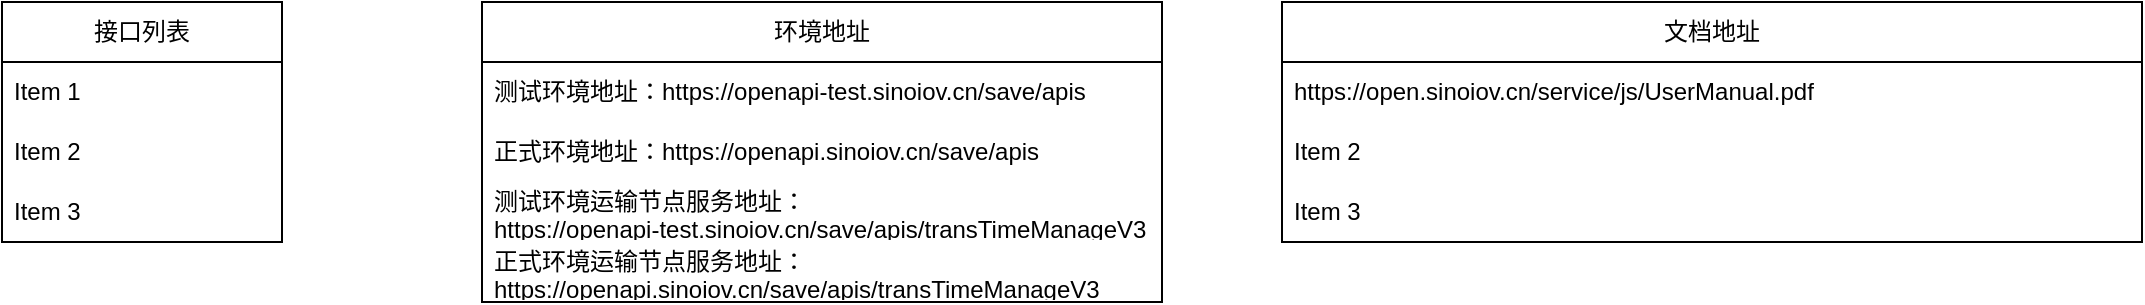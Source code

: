 <mxfile version="27.1.3">
  <diagram name="第 1 页" id="vAMwXghZaJOQZp9C8dsw">
    <mxGraphModel dx="1665" dy="777" grid="1" gridSize="10" guides="1" tooltips="1" connect="1" arrows="1" fold="1" page="1" pageScale="1" pageWidth="850" pageHeight="1100" math="0" shadow="0">
      <root>
        <mxCell id="0" />
        <mxCell id="1" parent="0" />
        <mxCell id="BY6oYzmLA4oF4CkjZ4AE-1" value="接口列表" style="swimlane;fontStyle=0;childLayout=stackLayout;horizontal=1;startSize=30;horizontalStack=0;resizeParent=1;resizeParentMax=0;resizeLast=0;collapsible=1;marginBottom=0;whiteSpace=wrap;html=1;" vertex="1" parent="1">
          <mxGeometry x="40" y="40" width="140" height="120" as="geometry" />
        </mxCell>
        <mxCell id="BY6oYzmLA4oF4CkjZ4AE-2" value="Item 1" style="text;strokeColor=none;fillColor=none;align=left;verticalAlign=middle;spacingLeft=4;spacingRight=4;overflow=hidden;points=[[0,0.5],[1,0.5]];portConstraint=eastwest;rotatable=0;whiteSpace=wrap;html=1;" vertex="1" parent="BY6oYzmLA4oF4CkjZ4AE-1">
          <mxGeometry y="30" width="140" height="30" as="geometry" />
        </mxCell>
        <mxCell id="BY6oYzmLA4oF4CkjZ4AE-3" value="Item 2" style="text;strokeColor=none;fillColor=none;align=left;verticalAlign=middle;spacingLeft=4;spacingRight=4;overflow=hidden;points=[[0,0.5],[1,0.5]];portConstraint=eastwest;rotatable=0;whiteSpace=wrap;html=1;" vertex="1" parent="BY6oYzmLA4oF4CkjZ4AE-1">
          <mxGeometry y="60" width="140" height="30" as="geometry" />
        </mxCell>
        <mxCell id="BY6oYzmLA4oF4CkjZ4AE-4" value="Item 3" style="text;strokeColor=none;fillColor=none;align=left;verticalAlign=middle;spacingLeft=4;spacingRight=4;overflow=hidden;points=[[0,0.5],[1,0.5]];portConstraint=eastwest;rotatable=0;whiteSpace=wrap;html=1;" vertex="1" parent="BY6oYzmLA4oF4CkjZ4AE-1">
          <mxGeometry y="90" width="140" height="30" as="geometry" />
        </mxCell>
        <mxCell id="BY6oYzmLA4oF4CkjZ4AE-5" value="环境地址" style="swimlane;fontStyle=0;childLayout=stackLayout;horizontal=1;startSize=30;horizontalStack=0;resizeParent=1;resizeParentMax=0;resizeLast=0;collapsible=1;marginBottom=0;whiteSpace=wrap;html=1;" vertex="1" parent="1">
          <mxGeometry x="280" y="40" width="340" height="150" as="geometry" />
        </mxCell>
        <mxCell id="BY6oYzmLA4oF4CkjZ4AE-6" value="测试环境地址：https://openapi-test.sinoiov.cn/save/apis" style="text;strokeColor=none;fillColor=none;align=left;verticalAlign=middle;spacingLeft=4;spacingRight=4;overflow=hidden;points=[[0,0.5],[1,0.5]];portConstraint=eastwest;rotatable=0;whiteSpace=wrap;html=1;" vertex="1" parent="BY6oYzmLA4oF4CkjZ4AE-5">
          <mxGeometry y="30" width="340" height="30" as="geometry" />
        </mxCell>
        <mxCell id="BY6oYzmLA4oF4CkjZ4AE-7" value="&lt;div&gt;正式环境地址：https://openapi.sinoiov.cn/save/apis&lt;/div&gt;" style="text;strokeColor=none;fillColor=none;align=left;verticalAlign=middle;spacingLeft=4;spacingRight=4;overflow=hidden;points=[[0,0.5],[1,0.5]];portConstraint=eastwest;rotatable=0;whiteSpace=wrap;html=1;" vertex="1" parent="BY6oYzmLA4oF4CkjZ4AE-5">
          <mxGeometry y="60" width="340" height="30" as="geometry" />
        </mxCell>
        <mxCell id="BY6oYzmLA4oF4CkjZ4AE-8" value="&lt;div&gt;测试环境运输节点服务地址：&lt;/div&gt;&lt;div&gt;https://openapi-test.sinoiov.cn/save/apis/transTimeManageV3&lt;/div&gt;" style="text;strokeColor=none;fillColor=none;align=left;verticalAlign=middle;spacingLeft=4;spacingRight=4;overflow=hidden;points=[[0,0.5],[1,0.5]];portConstraint=eastwest;rotatable=0;whiteSpace=wrap;html=1;" vertex="1" parent="BY6oYzmLA4oF4CkjZ4AE-5">
          <mxGeometry y="90" width="340" height="30" as="geometry" />
        </mxCell>
        <mxCell id="BY6oYzmLA4oF4CkjZ4AE-9" value="&lt;div&gt;正式环境运输节点服务地址：&lt;/div&gt;&lt;div&gt;https://openapi.sinoiov.cn/save/apis/transTimeManageV3&lt;/div&gt;" style="text;strokeColor=none;fillColor=none;align=left;verticalAlign=middle;spacingLeft=4;spacingRight=4;overflow=hidden;points=[[0,0.5],[1,0.5]];portConstraint=eastwest;rotatable=0;whiteSpace=wrap;html=1;" vertex="1" parent="BY6oYzmLA4oF4CkjZ4AE-5">
          <mxGeometry y="120" width="340" height="30" as="geometry" />
        </mxCell>
        <mxCell id="BY6oYzmLA4oF4CkjZ4AE-10" value="文档地址" style="swimlane;fontStyle=0;childLayout=stackLayout;horizontal=1;startSize=30;horizontalStack=0;resizeParent=1;resizeParentMax=0;resizeLast=0;collapsible=1;marginBottom=0;whiteSpace=wrap;html=1;" vertex="1" parent="1">
          <mxGeometry x="680" y="40" width="430" height="120" as="geometry" />
        </mxCell>
        <mxCell id="BY6oYzmLA4oF4CkjZ4AE-11" value="https://open.sinoiov.cn/service/js/UserManual.pdf" style="text;strokeColor=none;fillColor=none;align=left;verticalAlign=middle;spacingLeft=4;spacingRight=4;overflow=hidden;points=[[0,0.5],[1,0.5]];portConstraint=eastwest;rotatable=0;whiteSpace=wrap;html=1;" vertex="1" parent="BY6oYzmLA4oF4CkjZ4AE-10">
          <mxGeometry y="30" width="430" height="30" as="geometry" />
        </mxCell>
        <mxCell id="BY6oYzmLA4oF4CkjZ4AE-12" value="Item 2" style="text;strokeColor=none;fillColor=none;align=left;verticalAlign=middle;spacingLeft=4;spacingRight=4;overflow=hidden;points=[[0,0.5],[1,0.5]];portConstraint=eastwest;rotatable=0;whiteSpace=wrap;html=1;" vertex="1" parent="BY6oYzmLA4oF4CkjZ4AE-10">
          <mxGeometry y="60" width="430" height="30" as="geometry" />
        </mxCell>
        <mxCell id="BY6oYzmLA4oF4CkjZ4AE-13" value="Item 3" style="text;strokeColor=none;fillColor=none;align=left;verticalAlign=middle;spacingLeft=4;spacingRight=4;overflow=hidden;points=[[0,0.5],[1,0.5]];portConstraint=eastwest;rotatable=0;whiteSpace=wrap;html=1;" vertex="1" parent="BY6oYzmLA4oF4CkjZ4AE-10">
          <mxGeometry y="90" width="430" height="30" as="geometry" />
        </mxCell>
      </root>
    </mxGraphModel>
  </diagram>
</mxfile>
